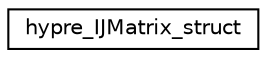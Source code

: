 digraph "Graphical Class Hierarchy"
{
 // LATEX_PDF_SIZE
  edge [fontname="Helvetica",fontsize="10",labelfontname="Helvetica",labelfontsize="10"];
  node [fontname="Helvetica",fontsize="10",shape=record];
  rankdir="LR";
  Node0 [label="hypre_IJMatrix_struct",height=0.2,width=0.4,color="black", fillcolor="white", style="filled",URL="$structhypre___i_j_matrix__struct.html",tooltip=" "];
}
